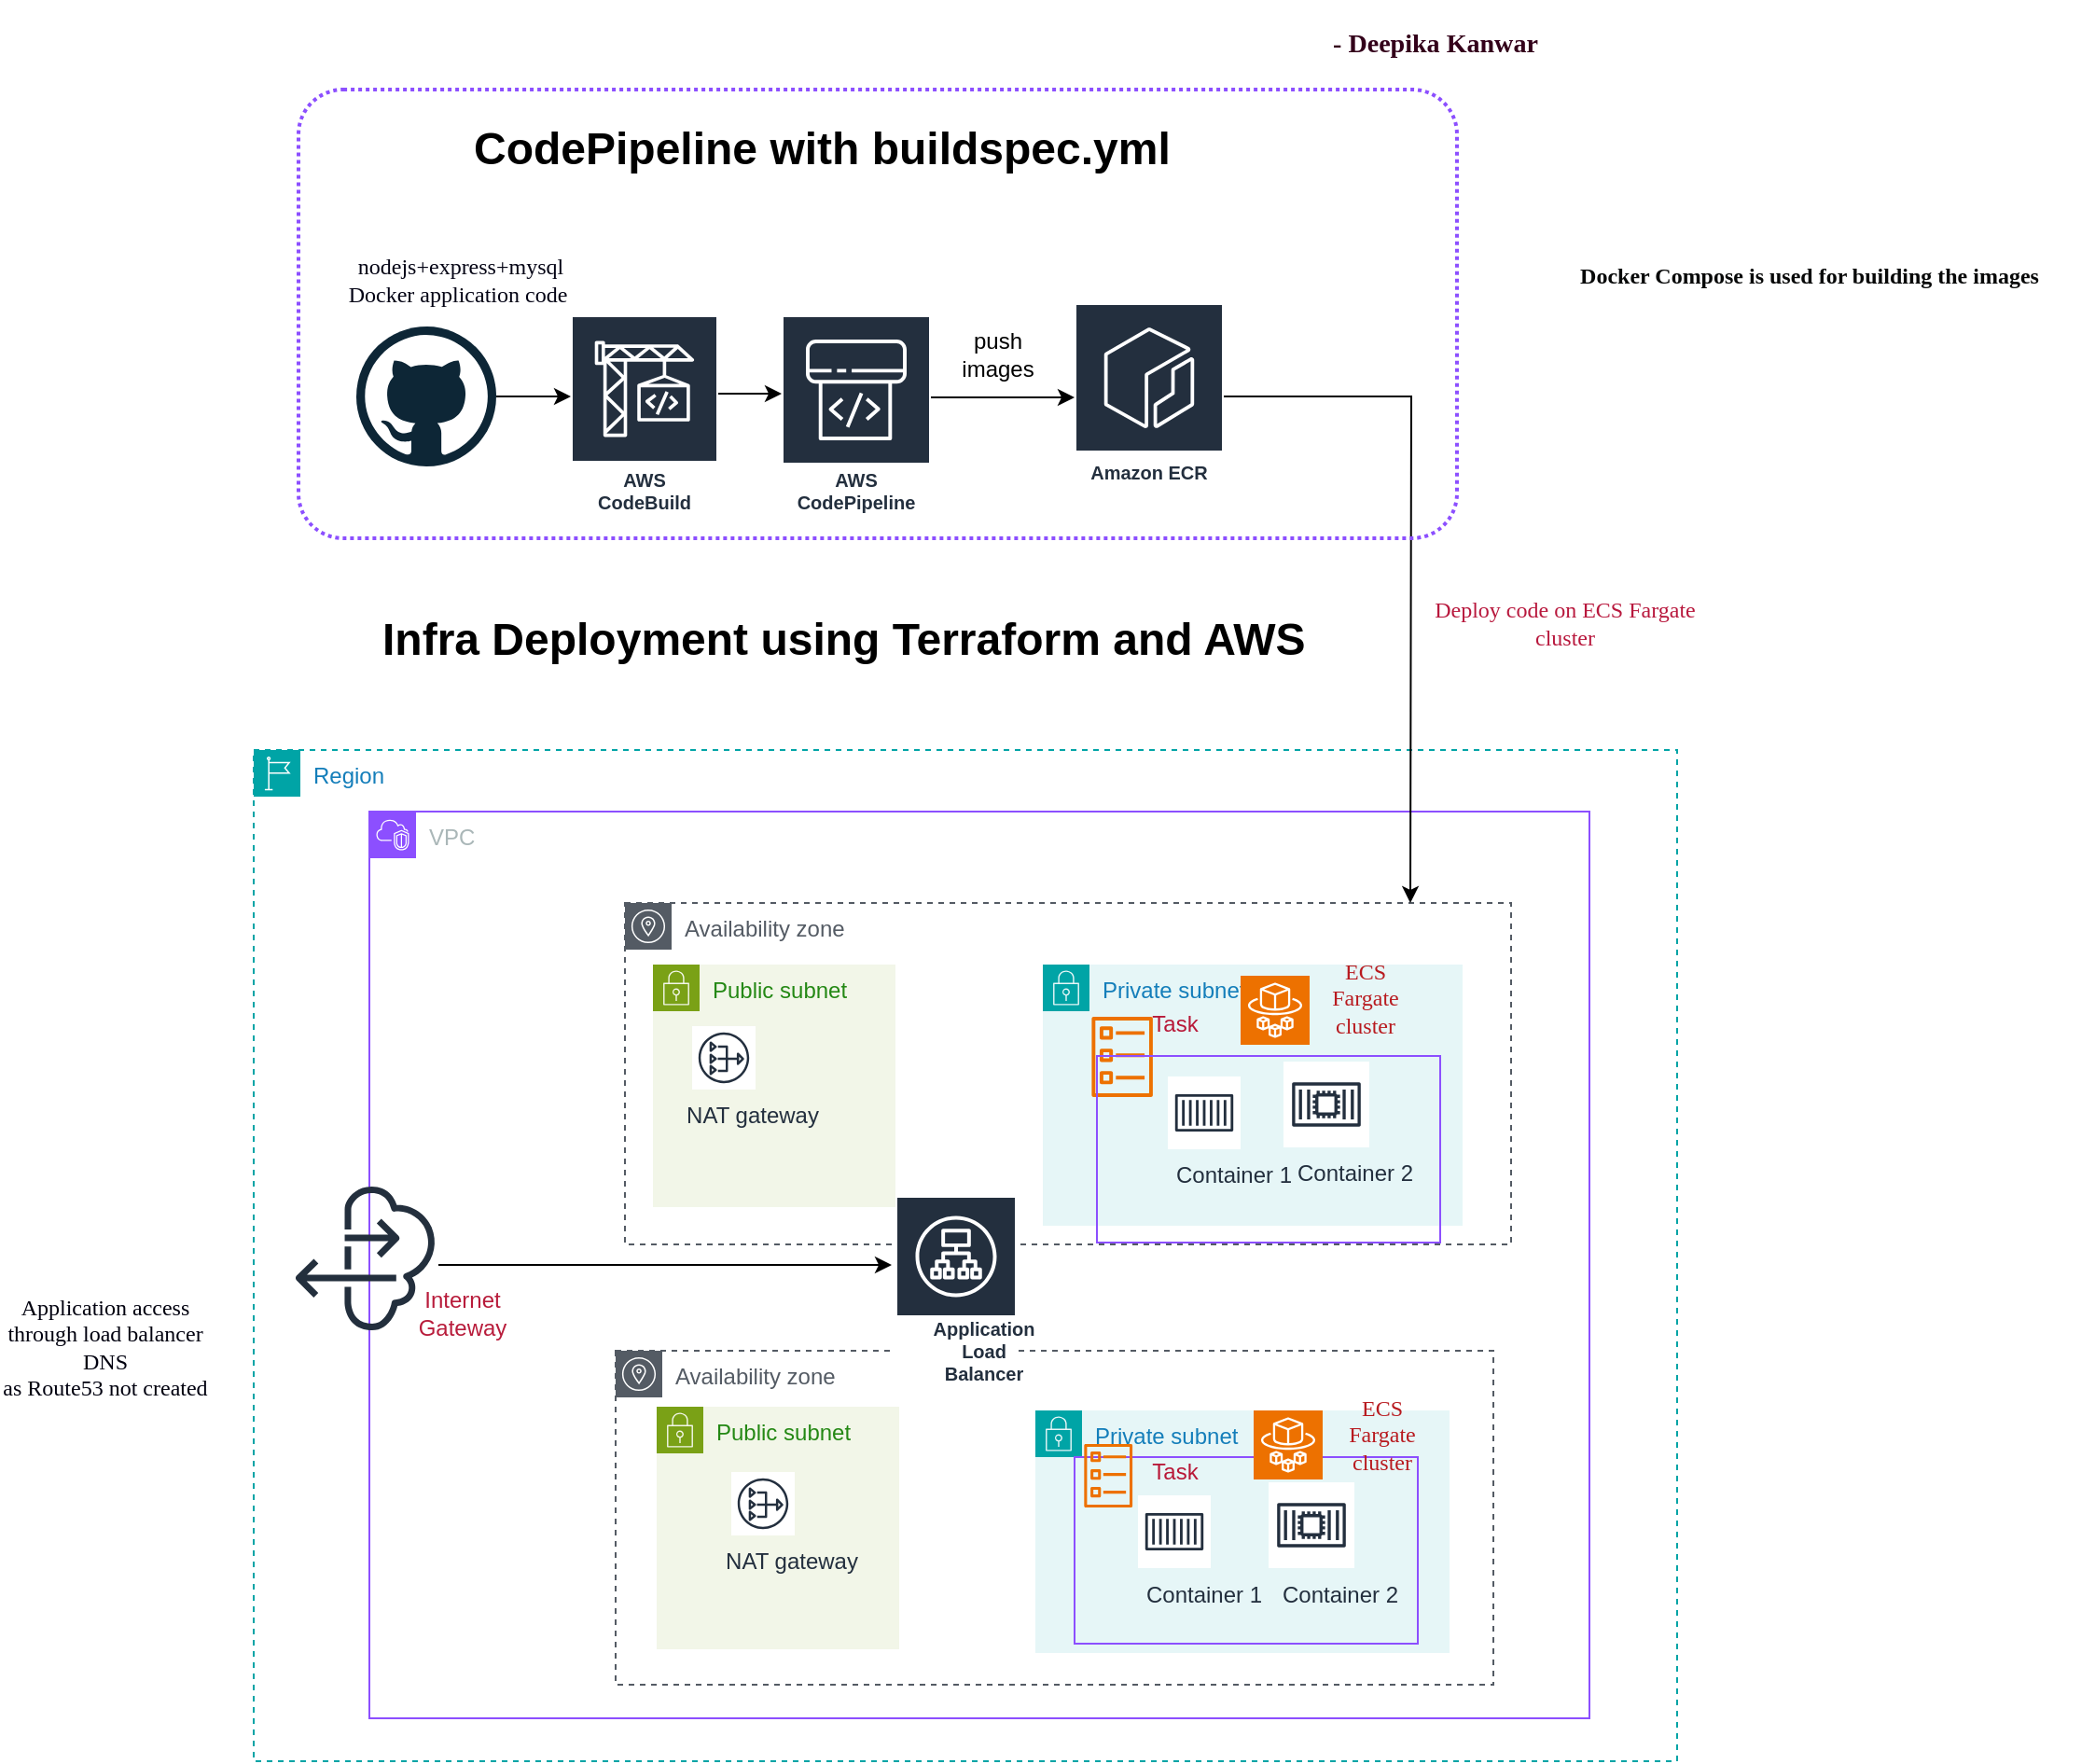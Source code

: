 <mxfile version="22.1.11" type="github">
  <diagram name="Page-1" id="ZJ2tSFtmsV79LyoC_LMJ">
    <mxGraphModel dx="2047" dy="1333" grid="0" gridSize="10" guides="1" tooltips="1" connect="1" arrows="1" fold="1" page="0" pageScale="1" pageWidth="850" pageHeight="1100" math="0" shadow="0">
      <root>
        <mxCell id="0" />
        <mxCell id="1" parent="0" />
        <mxCell id="-WEr5ObmBIVdhraFoUeo-31" value="Region" style="points=[[0,0],[0.25,0],[0.5,0],[0.75,0],[1,0],[1,0.25],[1,0.5],[1,0.75],[1,1],[0.75,1],[0.5,1],[0.25,1],[0,1],[0,0.75],[0,0.5],[0,0.25]];outlineConnect=0;gradientColor=none;html=1;whiteSpace=wrap;fontSize=12;fontStyle=0;container=1;pointerEvents=0;collapsible=0;recursiveResize=0;shape=mxgraph.aws4.group;grIcon=mxgraph.aws4.group_region;strokeColor=#00A4A6;fillColor=none;verticalAlign=top;align=left;spacingLeft=30;fontColor=#147EBA;dashed=1;fontFamily=Helvetica;" vertex="1" parent="1">
          <mxGeometry x="90" y="387" width="763" height="542" as="geometry" />
        </mxCell>
        <mxCell id="-WEr5ObmBIVdhraFoUeo-35" value="VPC" style="points=[[0,0],[0.25,0],[0.5,0],[0.75,0],[1,0],[1,0.25],[1,0.5],[1,0.75],[1,1],[0.75,1],[0.5,1],[0.25,1],[0,1],[0,0.75],[0,0.5],[0,0.25]];outlineConnect=0;gradientColor=none;html=1;whiteSpace=wrap;fontSize=12;fontStyle=0;container=1;pointerEvents=0;collapsible=0;recursiveResize=0;shape=mxgraph.aws4.group;grIcon=mxgraph.aws4.group_vpc2;strokeColor=#8C4FFF;fillColor=none;verticalAlign=top;align=left;spacingLeft=30;fontColor=#AAB7B8;dashed=0;fontFamily=Helvetica;" vertex="1" parent="1">
          <mxGeometry x="152" y="420" width="654" height="486" as="geometry" />
        </mxCell>
        <mxCell id="-WEr5ObmBIVdhraFoUeo-36" value="Availability zone" style="sketch=0;outlineConnect=0;gradientColor=none;html=1;whiteSpace=wrap;fontSize=12;fontStyle=0;shape=mxgraph.aws4.group;grIcon=mxgraph.aws4.group_availability_zone;strokeColor=#545B64;fillColor=none;verticalAlign=top;align=left;spacingLeft=30;fontColor=#545B64;dashed=1;pointerEvents=0;fontFamily=Helvetica;" vertex="1" parent="-WEr5ObmBIVdhraFoUeo-35">
          <mxGeometry x="137" y="49" width="475" height="183" as="geometry" />
        </mxCell>
        <mxCell id="-WEr5ObmBIVdhraFoUeo-34" value="Availability zone" style="sketch=0;outlineConnect=0;gradientColor=none;html=1;whiteSpace=wrap;fontSize=12;fontStyle=0;shape=mxgraph.aws4.group;grIcon=mxgraph.aws4.group_availability_zone;strokeColor=#545B64;fillColor=none;verticalAlign=top;align=left;spacingLeft=30;fontColor=#545B64;dashed=1;pointerEvents=0;fontFamily=Helvetica;" vertex="1" parent="-WEr5ObmBIVdhraFoUeo-35">
          <mxGeometry x="132" y="289" width="470.5" height="179" as="geometry" />
        </mxCell>
        <mxCell id="-WEr5ObmBIVdhraFoUeo-87" value="Public subnet" style="points=[[0,0],[0.25,0],[0.5,0],[0.75,0],[1,0],[1,0.25],[1,0.5],[1,0.75],[1,1],[0.75,1],[0.5,1],[0.25,1],[0,1],[0,0.75],[0,0.5],[0,0.25]];outlineConnect=0;gradientColor=none;html=1;whiteSpace=wrap;fontSize=12;fontStyle=0;container=1;pointerEvents=0;collapsible=0;recursiveResize=0;shape=mxgraph.aws4.group;grIcon=mxgraph.aws4.group_security_group;grStroke=0;strokeColor=#7AA116;fillColor=#F2F6E8;verticalAlign=top;align=left;spacingLeft=30;fontColor=#248814;dashed=0;fontFamily=Helvetica;" vertex="1" parent="-WEr5ObmBIVdhraFoUeo-35">
          <mxGeometry x="152" y="82" width="130" height="130" as="geometry" />
        </mxCell>
        <mxCell id="-WEr5ObmBIVdhraFoUeo-99" value="NAT gateway" style="sketch=0;outlineConnect=0;fontColor=#232F3E;gradientColor=none;strokeColor=#232F3E;fillColor=#ffffff;dashed=0;verticalLabelPosition=bottom;verticalAlign=top;align=center;html=1;fontSize=12;fontStyle=0;aspect=fixed;shape=mxgraph.aws4.resourceIcon;resIcon=mxgraph.aws4.nat_gateway;pointerEvents=0;spacingLeft=30;fontFamily=Helvetica;" vertex="1" parent="-WEr5ObmBIVdhraFoUeo-87">
          <mxGeometry x="21" y="33" width="34" height="34" as="geometry" />
        </mxCell>
        <mxCell id="-WEr5ObmBIVdhraFoUeo-88" value="Public subnet" style="points=[[0,0],[0.25,0],[0.5,0],[0.75,0],[1,0],[1,0.25],[1,0.5],[1,0.75],[1,1],[0.75,1],[0.5,1],[0.25,1],[0,1],[0,0.75],[0,0.5],[0,0.25]];outlineConnect=0;gradientColor=none;html=1;whiteSpace=wrap;fontSize=12;fontStyle=0;container=1;pointerEvents=0;collapsible=0;recursiveResize=0;shape=mxgraph.aws4.group;grIcon=mxgraph.aws4.group_security_group;grStroke=0;strokeColor=#7AA116;fillColor=#F2F6E8;verticalAlign=top;align=left;spacingLeft=30;fontColor=#248814;dashed=0;fontFamily=Helvetica;" vertex="1" parent="-WEr5ObmBIVdhraFoUeo-35">
          <mxGeometry x="154" y="319" width="130" height="130" as="geometry" />
        </mxCell>
        <mxCell id="-WEr5ObmBIVdhraFoUeo-100" value="NAT gateway" style="sketch=0;outlineConnect=0;fontColor=#232F3E;gradientColor=none;strokeColor=#232F3E;fillColor=#ffffff;dashed=0;verticalLabelPosition=bottom;verticalAlign=top;align=center;html=1;fontSize=12;fontStyle=0;aspect=fixed;shape=mxgraph.aws4.resourceIcon;resIcon=mxgraph.aws4.nat_gateway;pointerEvents=0;spacingLeft=30;fontFamily=Helvetica;" vertex="1" parent="-WEr5ObmBIVdhraFoUeo-88">
          <mxGeometry x="40" y="35" width="34" height="34" as="geometry" />
        </mxCell>
        <mxCell id="-WEr5ObmBIVdhraFoUeo-89" value="Private subnet" style="points=[[0,0],[0.25,0],[0.5,0],[0.75,0],[1,0],[1,0.25],[1,0.5],[1,0.75],[1,1],[0.75,1],[0.5,1],[0.25,1],[0,1],[0,0.75],[0,0.5],[0,0.25]];outlineConnect=0;gradientColor=none;html=1;whiteSpace=wrap;fontSize=12;fontStyle=0;container=1;pointerEvents=0;collapsible=0;recursiveResize=0;shape=mxgraph.aws4.group;grIcon=mxgraph.aws4.group_security_group;grStroke=0;strokeColor=#00A4A6;fillColor=#E6F6F7;verticalAlign=top;align=left;spacingLeft=30;fontColor=#147EBA;dashed=0;fontFamily=Helvetica;" vertex="1" parent="-WEr5ObmBIVdhraFoUeo-35">
          <mxGeometry x="357" y="321" width="222" height="130" as="geometry" />
        </mxCell>
        <mxCell id="-WEr5ObmBIVdhraFoUeo-114" value="" style="rounded=0;whiteSpace=wrap;html=1;dashed=0;pointerEvents=0;strokeColor=#8C4FFF;align=left;verticalAlign=top;spacingLeft=30;fontFamily=Helvetica;fontSize=12;fontColor=#AAB7B8;fillColor=none;gradientColor=none;" vertex="1" parent="-WEr5ObmBIVdhraFoUeo-89">
          <mxGeometry x="21" y="25" width="184" height="100" as="geometry" />
        </mxCell>
        <mxCell id="-WEr5ObmBIVdhraFoUeo-136" value="Container 1" style="sketch=0;outlineConnect=0;fontColor=#232F3E;gradientColor=none;strokeColor=#232F3E;fillColor=#ffffff;dashed=0;verticalLabelPosition=bottom;verticalAlign=top;align=center;html=1;fontSize=12;fontStyle=0;aspect=fixed;shape=mxgraph.aws4.resourceIcon;resIcon=mxgraph.aws4.container_1;pointerEvents=0;spacingLeft=30;fontFamily=Helvetica;" vertex="1" parent="-WEr5ObmBIVdhraFoUeo-89">
          <mxGeometry x="55" y="45.5" width="39" height="39" as="geometry" />
        </mxCell>
        <mxCell id="-WEr5ObmBIVdhraFoUeo-137" value="Container 2" style="sketch=0;outlineConnect=0;fontColor=#232F3E;gradientColor=none;strokeColor=#232F3E;fillColor=#ffffff;dashed=0;verticalLabelPosition=bottom;verticalAlign=top;align=center;html=1;fontSize=12;fontStyle=0;aspect=fixed;shape=mxgraph.aws4.resourceIcon;resIcon=mxgraph.aws4.container_2;pointerEvents=0;spacingLeft=30;fontFamily=Helvetica;" vertex="1" parent="-WEr5ObmBIVdhraFoUeo-89">
          <mxGeometry x="125" y="38.5" width="46" height="46" as="geometry" />
        </mxCell>
        <mxCell id="-WEr5ObmBIVdhraFoUeo-138" value="" style="sketch=0;points=[[0,0,0],[0.25,0,0],[0.5,0,0],[0.75,0,0],[1,0,0],[0,1,0],[0.25,1,0],[0.5,1,0],[0.75,1,0],[1,1,0],[0,0.25,0],[0,0.5,0],[0,0.75,0],[1,0.25,0],[1,0.5,0],[1,0.75,0]];outlineConnect=0;fontColor=#232F3E;fillColor=#ED7100;strokeColor=#ffffff;dashed=0;verticalLabelPosition=bottom;verticalAlign=top;align=center;html=1;fontSize=12;fontStyle=0;aspect=fixed;shape=mxgraph.aws4.resourceIcon;resIcon=mxgraph.aws4.fargate;pointerEvents=0;spacingLeft=30;fontFamily=Helvetica;" vertex="1" parent="-WEr5ObmBIVdhraFoUeo-89">
          <mxGeometry x="117" width="37" height="37" as="geometry" />
        </mxCell>
        <mxCell id="-WEr5ObmBIVdhraFoUeo-139" value="&lt;font face=&quot;Verdana&quot; color=&quot;#b81a1f&quot;&gt;ECS Fargate cluster&lt;/font&gt;" style="text;html=1;strokeColor=none;fillColor=none;align=center;verticalAlign=middle;whiteSpace=wrap;rounded=0;fontSize=12;fontFamily=Helvetica;fontColor=#AAB7B8;" vertex="1" parent="-WEr5ObmBIVdhraFoUeo-89">
          <mxGeometry x="156" y="-2" width="60" height="30" as="geometry" />
        </mxCell>
        <mxCell id="-WEr5ObmBIVdhraFoUeo-135" value="&lt;font color=&quot;#b81838&quot;&gt;Task&lt;/font&gt;" style="text;html=1;strokeColor=none;fillColor=none;align=center;verticalAlign=middle;whiteSpace=wrap;rounded=0;fontSize=12;fontFamily=Helvetica;fontColor=#AAB7B8;" vertex="1" parent="-WEr5ObmBIVdhraFoUeo-89">
          <mxGeometry x="44.5" y="18" width="60" height="30" as="geometry" />
        </mxCell>
        <mxCell id="-WEr5ObmBIVdhraFoUeo-134" value="" style="sketch=0;outlineConnect=0;fontColor=#232F3E;gradientColor=none;fillColor=#ED7100;strokeColor=none;dashed=0;verticalLabelPosition=bottom;verticalAlign=top;align=center;html=1;fontSize=12;fontStyle=0;aspect=fixed;pointerEvents=1;shape=mxgraph.aws4.ecs_task;spacingLeft=30;fontFamily=Helvetica;" vertex="1" parent="-WEr5ObmBIVdhraFoUeo-89">
          <mxGeometry x="26" y="18" width="26.21" height="34" as="geometry" />
        </mxCell>
        <mxCell id="-WEr5ObmBIVdhraFoUeo-90" value="Private subnet" style="points=[[0,0],[0.25,0],[0.5,0],[0.75,0],[1,0],[1,0.25],[1,0.5],[1,0.75],[1,1],[0.75,1],[0.5,1],[0.25,1],[0,1],[0,0.75],[0,0.5],[0,0.25]];outlineConnect=0;gradientColor=none;html=1;whiteSpace=wrap;fontSize=12;fontStyle=0;container=1;pointerEvents=0;collapsible=0;recursiveResize=0;shape=mxgraph.aws4.group;grIcon=mxgraph.aws4.group_security_group;grStroke=0;strokeColor=#00A4A6;fillColor=#E6F6F7;verticalAlign=top;align=left;spacingLeft=30;fontColor=#147EBA;dashed=0;fontFamily=Helvetica;" vertex="1" parent="-WEr5ObmBIVdhraFoUeo-35">
          <mxGeometry x="361" y="82" width="225" height="140" as="geometry" />
        </mxCell>
        <mxCell id="-WEr5ObmBIVdhraFoUeo-126" value="" style="sketch=0;outlineConnect=0;fontColor=#232F3E;gradientColor=none;fillColor=#ED7100;strokeColor=none;dashed=0;verticalLabelPosition=bottom;verticalAlign=top;align=center;html=1;fontSize=12;fontStyle=0;aspect=fixed;pointerEvents=1;shape=mxgraph.aws4.ecs_task;spacingLeft=30;fontFamily=Helvetica;" vertex="1" parent="-WEr5ObmBIVdhraFoUeo-90">
          <mxGeometry x="26" y="28" width="33.15" height="43" as="geometry" />
        </mxCell>
        <mxCell id="-WEr5ObmBIVdhraFoUeo-127" value="&lt;font color=&quot;#b81838&quot;&gt;Task&lt;/font&gt;" style="text;html=1;strokeColor=none;fillColor=none;align=center;verticalAlign=middle;whiteSpace=wrap;rounded=0;fontSize=12;fontFamily=Helvetica;fontColor=#AAB7B8;" vertex="1" parent="-WEr5ObmBIVdhraFoUeo-90">
          <mxGeometry x="41" y="17" width="60" height="30" as="geometry" />
        </mxCell>
        <mxCell id="-WEr5ObmBIVdhraFoUeo-128" value="Container 1" style="sketch=0;outlineConnect=0;fontColor=#232F3E;gradientColor=none;strokeColor=#232F3E;fillColor=#ffffff;dashed=0;verticalLabelPosition=bottom;verticalAlign=top;align=center;html=1;fontSize=12;fontStyle=0;aspect=fixed;shape=mxgraph.aws4.resourceIcon;resIcon=mxgraph.aws4.container_1;pointerEvents=0;spacingLeft=30;fontFamily=Helvetica;" vertex="1" parent="-WEr5ObmBIVdhraFoUeo-90">
          <mxGeometry x="67" y="60" width="39" height="39" as="geometry" />
        </mxCell>
        <mxCell id="-WEr5ObmBIVdhraFoUeo-129" value="Container 2" style="sketch=0;outlineConnect=0;fontColor=#232F3E;gradientColor=none;strokeColor=#232F3E;fillColor=#ffffff;dashed=0;verticalLabelPosition=bottom;verticalAlign=top;align=center;html=1;fontSize=12;fontStyle=0;aspect=fixed;shape=mxgraph.aws4.resourceIcon;resIcon=mxgraph.aws4.container_2;pointerEvents=0;spacingLeft=30;fontFamily=Helvetica;" vertex="1" parent="-WEr5ObmBIVdhraFoUeo-90">
          <mxGeometry x="129" y="52" width="46" height="46" as="geometry" />
        </mxCell>
        <mxCell id="-WEr5ObmBIVdhraFoUeo-130" value="" style="sketch=0;points=[[0,0,0],[0.25,0,0],[0.5,0,0],[0.75,0,0],[1,0,0],[0,1,0],[0.25,1,0],[0.5,1,0],[0.75,1,0],[1,1,0],[0,0.25,0],[0,0.5,0],[0,0.75,0],[1,0.25,0],[1,0.5,0],[1,0.75,0]];outlineConnect=0;fontColor=#232F3E;fillColor=#ED7100;strokeColor=#ffffff;dashed=0;verticalLabelPosition=bottom;verticalAlign=top;align=center;html=1;fontSize=12;fontStyle=0;aspect=fixed;shape=mxgraph.aws4.resourceIcon;resIcon=mxgraph.aws4.fargate;pointerEvents=0;spacingLeft=30;fontFamily=Helvetica;" vertex="1" parent="-WEr5ObmBIVdhraFoUeo-90">
          <mxGeometry x="106" y="6" width="37" height="37" as="geometry" />
        </mxCell>
        <mxCell id="-WEr5ObmBIVdhraFoUeo-132" value="&lt;font face=&quot;Verdana&quot; color=&quot;#b81a1f&quot;&gt;ECS Fargate cluster&lt;/font&gt;" style="text;html=1;strokeColor=none;fillColor=none;align=center;verticalAlign=middle;whiteSpace=wrap;rounded=0;fontSize=12;fontFamily=Helvetica;fontColor=#AAB7B8;" vertex="1" parent="-WEr5ObmBIVdhraFoUeo-90">
          <mxGeometry x="143" y="3" width="60" height="30" as="geometry" />
        </mxCell>
        <mxCell id="-WEr5ObmBIVdhraFoUeo-98" value="Application Load Balancer" style="sketch=0;outlineConnect=0;fontColor=#232F3E;gradientColor=none;strokeColor=#ffffff;fillColor=#232F3E;dashed=0;verticalLabelPosition=middle;verticalAlign=bottom;align=center;html=1;whiteSpace=wrap;fontSize=10;fontStyle=1;spacing=3;shape=mxgraph.aws4.productIcon;prIcon=mxgraph.aws4.application_load_balancer;pointerEvents=0;spacingLeft=30;fontFamily=Helvetica;movable=0;resizable=0;rotatable=0;deletable=0;editable=0;locked=1;connectable=0;" vertex="1" parent="-WEr5ObmBIVdhraFoUeo-35">
          <mxGeometry x="282" y="206" width="65" height="105" as="geometry" />
        </mxCell>
        <mxCell id="-WEr5ObmBIVdhraFoUeo-106" value="" style="edgeStyle=orthogonalEdgeStyle;rounded=0;orthogonalLoop=1;jettySize=auto;html=1;fontFamily=Helvetica;fontSize=12;fontColor=#AAB7B8;" edge="1" parent="-WEr5ObmBIVdhraFoUeo-35" source="-WEr5ObmBIVdhraFoUeo-105">
          <mxGeometry relative="1" as="geometry">
            <mxPoint x="280" y="243" as="targetPoint" />
            <Array as="points">
              <mxPoint x="54" y="243" />
              <mxPoint x="54" y="243" />
            </Array>
          </mxGeometry>
        </mxCell>
        <mxCell id="-WEr5ObmBIVdhraFoUeo-105" value="" style="sketch=0;outlineConnect=0;fontColor=#232F3E;gradientColor=none;fillColor=#232F3D;strokeColor=none;dashed=0;verticalLabelPosition=bottom;verticalAlign=top;align=center;html=1;fontSize=12;fontStyle=0;aspect=fixed;pointerEvents=1;shape=mxgraph.aws4.internet_alt22;spacingLeft=30;fontFamily=Helvetica;direction=south;" vertex="1" parent="-WEr5ObmBIVdhraFoUeo-35">
          <mxGeometry x="-40" y="201" width="77" height="77" as="geometry" />
        </mxCell>
        <mxCell id="-WEr5ObmBIVdhraFoUeo-142" value="&lt;font color=&quot;#b81c3b&quot;&gt;Internet Gateway&lt;/font&gt;" style="text;html=1;strokeColor=none;fillColor=none;align=center;verticalAlign=middle;whiteSpace=wrap;rounded=0;fontSize=12;fontFamily=Helvetica;fontColor=#AAB7B8;" vertex="1" parent="-WEr5ObmBIVdhraFoUeo-35">
          <mxGeometry x="20" y="248" width="60" height="41" as="geometry" />
        </mxCell>
        <mxCell id="-WEr5ObmBIVdhraFoUeo-44" value="&lt;h1&gt;Infra Deployment using Terraform and AWS services&lt;/h1&gt;" style="text;html=1;strokeColor=none;fillColor=none;spacing=5;spacingTop=-20;whiteSpace=wrap;overflow=hidden;rounded=0;" vertex="1" parent="1">
          <mxGeometry x="154" y="308" width="543" height="33" as="geometry" />
        </mxCell>
        <mxCell id="-WEr5ObmBIVdhraFoUeo-77" value="" style="edgeStyle=orthogonalEdgeStyle;rounded=0;orthogonalLoop=1;jettySize=auto;html=1;" edge="1" parent="1" source="-WEr5ObmBIVdhraFoUeo-78" target="-WEr5ObmBIVdhraFoUeo-80">
          <mxGeometry relative="1" as="geometry">
            <Array as="points">
              <mxPoint x="252" y="198" />
              <mxPoint x="252" y="198" />
            </Array>
          </mxGeometry>
        </mxCell>
        <mxCell id="-WEr5ObmBIVdhraFoUeo-78" value="" style="dashed=0;outlineConnect=0;html=1;align=center;labelPosition=center;verticalLabelPosition=bottom;verticalAlign=top;shape=mxgraph.weblogos.github" vertex="1" parent="1">
          <mxGeometry x="145" y="160" width="75" height="75" as="geometry" />
        </mxCell>
        <mxCell id="-WEr5ObmBIVdhraFoUeo-79" value="" style="edgeStyle=orthogonalEdgeStyle;rounded=0;orthogonalLoop=1;jettySize=auto;html=1;" edge="1" parent="1" source="-WEr5ObmBIVdhraFoUeo-80" target="-WEr5ObmBIVdhraFoUeo-82">
          <mxGeometry relative="1" as="geometry">
            <Array as="points">
              <mxPoint x="355" y="196" />
              <mxPoint x="355" y="196" />
            </Array>
          </mxGeometry>
        </mxCell>
        <mxCell id="-WEr5ObmBIVdhraFoUeo-80" value="AWS CodeBuild" style="sketch=0;outlineConnect=0;fontColor=#232F3E;gradientColor=none;strokeColor=#ffffff;fillColor=#232F3E;dashed=0;verticalLabelPosition=middle;verticalAlign=bottom;align=center;html=1;whiteSpace=wrap;fontSize=10;fontStyle=1;spacing=3;shape=mxgraph.aws4.productIcon;prIcon=mxgraph.aws4.codebuild;" vertex="1" parent="1">
          <mxGeometry x="260" y="154" width="79" height="110" as="geometry" />
        </mxCell>
        <mxCell id="-WEr5ObmBIVdhraFoUeo-81" value="" style="edgeStyle=orthogonalEdgeStyle;rounded=0;orthogonalLoop=1;jettySize=auto;html=1;" edge="1" parent="1" source="-WEr5ObmBIVdhraFoUeo-82" target="-WEr5ObmBIVdhraFoUeo-83">
          <mxGeometry relative="1" as="geometry">
            <Array as="points">
              <mxPoint x="468" y="198" />
              <mxPoint x="468" y="198" />
            </Array>
          </mxGeometry>
        </mxCell>
        <mxCell id="-WEr5ObmBIVdhraFoUeo-82" value="AWS CodePipeline" style="sketch=0;outlineConnect=0;fontColor=#232F3E;gradientColor=none;strokeColor=#ffffff;fillColor=#232F3E;dashed=0;verticalLabelPosition=middle;verticalAlign=bottom;align=center;html=1;whiteSpace=wrap;fontSize=10;fontStyle=1;spacing=3;shape=mxgraph.aws4.productIcon;prIcon=mxgraph.aws4.codepipeline;" vertex="1" parent="1">
          <mxGeometry x="373" y="154" width="80" height="110" as="geometry" />
        </mxCell>
        <mxCell id="-WEr5ObmBIVdhraFoUeo-149" value="" style="edgeStyle=orthogonalEdgeStyle;rounded=0;orthogonalLoop=1;jettySize=auto;html=1;fontFamily=Helvetica;fontSize=12;fontColor=#AAB7B8;" edge="1" parent="1" source="-WEr5ObmBIVdhraFoUeo-83">
          <mxGeometry relative="1" as="geometry">
            <mxPoint x="710" y="469" as="targetPoint" />
          </mxGeometry>
        </mxCell>
        <mxCell id="-WEr5ObmBIVdhraFoUeo-83" value="Amazon ECR" style="sketch=0;outlineConnect=0;fontColor=#232F3E;gradientColor=none;strokeColor=#ffffff;fillColor=#232F3E;dashed=0;verticalLabelPosition=middle;verticalAlign=bottom;align=center;html=1;whiteSpace=wrap;fontSize=10;fontStyle=1;spacing=3;shape=mxgraph.aws4.productIcon;prIcon=mxgraph.aws4.ecr;" vertex="1" parent="1">
          <mxGeometry x="530" y="147.5" width="80" height="100" as="geometry" />
        </mxCell>
        <mxCell id="-WEr5ObmBIVdhraFoUeo-84" value="push images" style="text;html=1;strokeColor=none;fillColor=none;align=center;verticalAlign=middle;whiteSpace=wrap;rounded=0;" vertex="1" parent="1">
          <mxGeometry x="459" y="160" width="60" height="30" as="geometry" />
        </mxCell>
        <mxCell id="-WEr5ObmBIVdhraFoUeo-85" value="&lt;h1&gt;CodePipeline with buildspec.yml&lt;/h1&gt;" style="text;html=1;strokeColor=none;fillColor=none;spacing=5;spacingTop=-20;whiteSpace=wrap;overflow=hidden;rounded=0;" vertex="1" parent="1">
          <mxGeometry x="203" y="45" width="457" height="33" as="geometry" />
        </mxCell>
        <mxCell id="-WEr5ObmBIVdhraFoUeo-86" value="" style="rounded=1;arcSize=10;dashed=1;fillColor=none;gradientColor=none;dashPattern=1 1;strokeWidth=2;pointerEvents=0;strokeColor=#8C4FFF;align=left;verticalAlign=top;spacingLeft=30;fontFamily=Helvetica;fontSize=12;fontColor=#AAB7B8;html=1;" vertex="1" parent="1">
          <mxGeometry x="114" y="33" width="621" height="240.5" as="geometry" />
        </mxCell>
        <mxCell id="-WEr5ObmBIVdhraFoUeo-133" value="" style="rounded=0;whiteSpace=wrap;html=1;dashed=0;pointerEvents=0;strokeColor=#8C4FFF;align=left;verticalAlign=top;spacingLeft=30;fontFamily=Helvetica;fontSize=12;fontColor=#AAB7B8;fillColor=none;gradientColor=none;" vertex="1" parent="1">
          <mxGeometry x="542" y="551" width="184" height="100" as="geometry" />
        </mxCell>
        <mxCell id="-WEr5ObmBIVdhraFoUeo-151" value="&lt;font face=&quot;Verdana&quot; color=&quot;#b8183d&quot;&gt;Deploy code on ECS Fargate cluster&lt;/font&gt;" style="text;html=1;strokeColor=none;fillColor=none;align=center;verticalAlign=middle;whiteSpace=wrap;rounded=0;fontSize=12;fontFamily=Helvetica;fontColor=#AAB7B8;" vertex="1" parent="1">
          <mxGeometry x="722" y="285" width="142" height="67" as="geometry" />
        </mxCell>
        <mxCell id="-WEr5ObmBIVdhraFoUeo-153" value="&lt;font face=&quot;Verdana&quot; color=&quot;#030314&quot;&gt;nodejs+express+mysql Docker application code&amp;nbsp;&lt;/font&gt;" style="text;html=1;align=center;verticalAlign=middle;whiteSpace=wrap;rounded=0;fontSize=12;fontFamily=Helvetica;" vertex="1" parent="1">
          <mxGeometry x="127" y="109" width="148" height="51" as="geometry" />
        </mxCell>
        <mxCell id="-WEr5ObmBIVdhraFoUeo-154" value="&lt;font color=&quot;#00000f&quot; face=&quot;Verdana&quot;&gt;Application access through load balancer DNS&lt;br&gt;as Route53 not created&lt;br&gt;&lt;/font&gt;" style="text;html=1;strokeColor=none;fillColor=none;align=center;verticalAlign=middle;whiteSpace=wrap;rounded=0;fontSize=12;fontFamily=Helvetica;fontColor=#AAB7B8;" vertex="1" parent="1">
          <mxGeometry x="-46" y="638" width="113" height="137" as="geometry" />
        </mxCell>
        <mxCell id="-WEr5ObmBIVdhraFoUeo-155" value="&lt;h3&gt;&lt;font color=&quot;#33001a&quot; face=&quot;Verdana&quot;&gt;- Deepika Kanwar&lt;/font&gt;&lt;/h3&gt;" style="text;html=1;strokeColor=none;fillColor=none;align=center;verticalAlign=middle;whiteSpace=wrap;rounded=0;fontSize=12;fontFamily=Helvetica;fontColor=#AAB7B8;" vertex="1" parent="1">
          <mxGeometry x="639" y="-7" width="169" height="30" as="geometry" />
        </mxCell>
        <mxCell id="-WEr5ObmBIVdhraFoUeo-156" value="&lt;b&gt;&lt;font face=&quot;Georgia&quot; color=&quot;#070808&quot;&gt;Docker Compose is used for building the images&amp;nbsp;&lt;/font&gt;&lt;/b&gt;" style="text;html=1;strokeColor=none;fillColor=none;align=center;verticalAlign=middle;whiteSpace=wrap;rounded=0;fontSize=12;fontFamily=Helvetica;fontColor=#AAB7B8;" vertex="1" parent="1">
          <mxGeometry x="775" y="117.5" width="301" height="30" as="geometry" />
        </mxCell>
      </root>
    </mxGraphModel>
  </diagram>
</mxfile>
